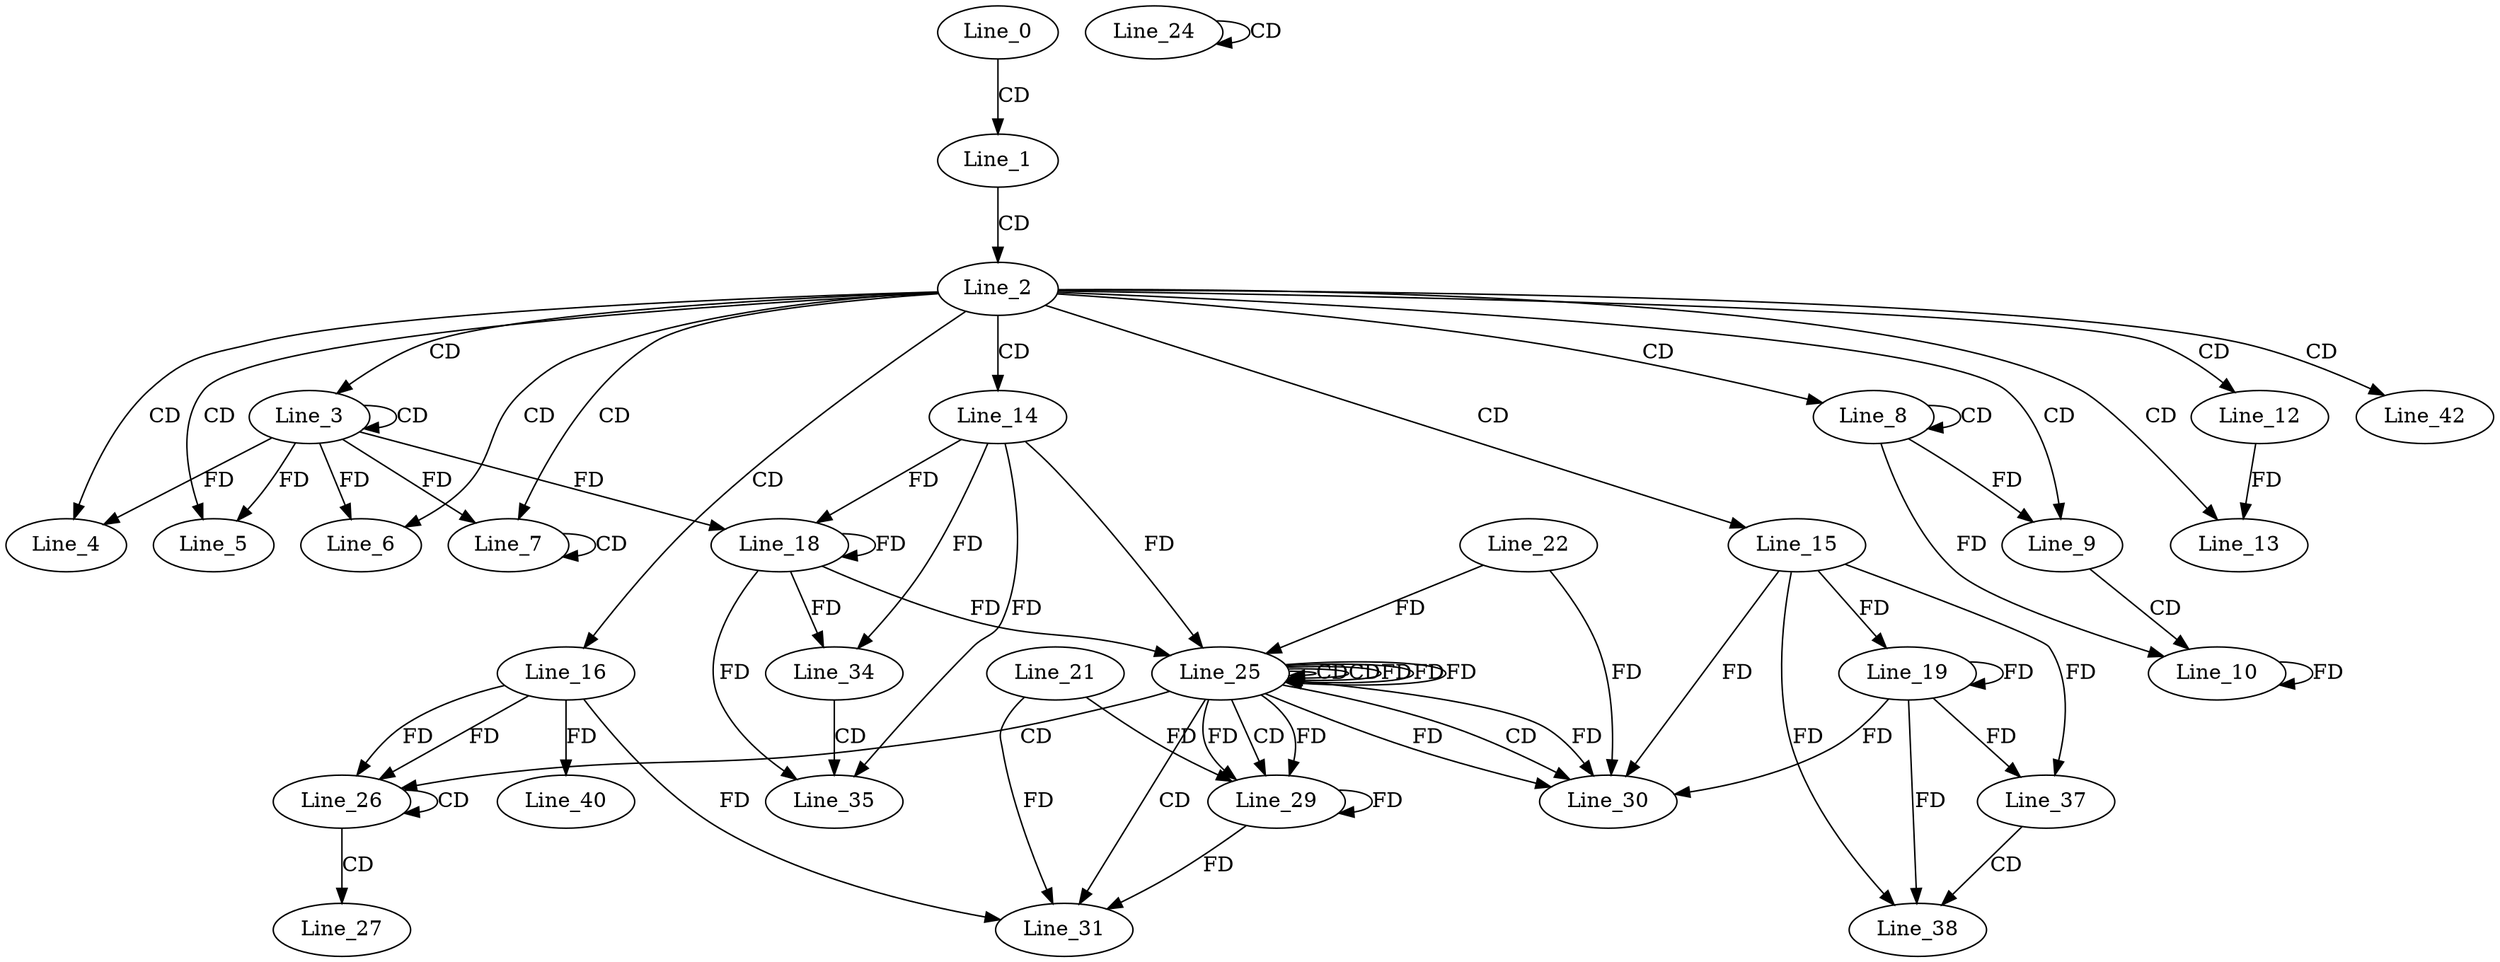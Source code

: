 digraph G {
  Line_0;
  Line_1;
  Line_2;
  Line_3;
  Line_3;
  Line_4;
  Line_5;
  Line_6;
  Line_7;
  Line_7;
  Line_8;
  Line_8;
  Line_9;
  Line_10;
  Line_12;
  Line_13;
  Line_14;
  Line_15;
  Line_16;
  Line_18;
  Line_18;
  Line_19;
  Line_24;
  Line_24;
  Line_25;
  Line_25;
  Line_25;
  Line_25;
  Line_22;
  Line_25;
  Line_25;
  Line_26;
  Line_26;
  Line_27;
  Line_29;
  Line_21;
  Line_30;
  Line_31;
  Line_34;
  Line_35;
  Line_37;
  Line_38;
  Line_40;
  Line_42;
  Line_0 -> Line_1 [ label="CD" ];
  Line_1 -> Line_2 [ label="CD" ];
  Line_2 -> Line_3 [ label="CD" ];
  Line_3 -> Line_3 [ label="CD" ];
  Line_2 -> Line_4 [ label="CD" ];
  Line_3 -> Line_4 [ label="FD" ];
  Line_2 -> Line_5 [ label="CD" ];
  Line_3 -> Line_5 [ label="FD" ];
  Line_2 -> Line_6 [ label="CD" ];
  Line_3 -> Line_6 [ label="FD" ];
  Line_2 -> Line_7 [ label="CD" ];
  Line_7 -> Line_7 [ label="CD" ];
  Line_3 -> Line_7 [ label="FD" ];
  Line_2 -> Line_8 [ label="CD" ];
  Line_8 -> Line_8 [ label="CD" ];
  Line_2 -> Line_9 [ label="CD" ];
  Line_8 -> Line_9 [ label="FD" ];
  Line_9 -> Line_10 [ label="CD" ];
  Line_8 -> Line_10 [ label="FD" ];
  Line_10 -> Line_10 [ label="FD" ];
  Line_2 -> Line_12 [ label="CD" ];
  Line_2 -> Line_13 [ label="CD" ];
  Line_12 -> Line_13 [ label="FD" ];
  Line_2 -> Line_14 [ label="CD" ];
  Line_2 -> Line_15 [ label="CD" ];
  Line_2 -> Line_16 [ label="CD" ];
  Line_14 -> Line_18 [ label="FD" ];
  Line_18 -> Line_18 [ label="FD" ];
  Line_3 -> Line_18 [ label="FD" ];
  Line_15 -> Line_19 [ label="FD" ];
  Line_19 -> Line_19 [ label="FD" ];
  Line_24 -> Line_24 [ label="CD" ];
  Line_25 -> Line_25 [ label="CD" ];
  Line_25 -> Line_25 [ label="CD" ];
  Line_14 -> Line_25 [ label="FD" ];
  Line_18 -> Line_25 [ label="FD" ];
  Line_22 -> Line_25 [ label="FD" ];
  Line_25 -> Line_25 [ label="FD" ];
  Line_25 -> Line_26 [ label="CD" ];
  Line_16 -> Line_26 [ label="FD" ];
  Line_26 -> Line_26 [ label="CD" ];
  Line_16 -> Line_26 [ label="FD" ];
  Line_26 -> Line_27 [ label="CD" ];
  Line_25 -> Line_29 [ label="CD" ];
  Line_29 -> Line_29 [ label="FD" ];
  Line_21 -> Line_29 [ label="FD" ];
  Line_25 -> Line_29 [ label="FD" ];
  Line_25 -> Line_29 [ label="FD" ];
  Line_25 -> Line_30 [ label="CD" ];
  Line_15 -> Line_30 [ label="FD" ];
  Line_19 -> Line_30 [ label="FD" ];
  Line_22 -> Line_30 [ label="FD" ];
  Line_25 -> Line_30 [ label="FD" ];
  Line_25 -> Line_30 [ label="FD" ];
  Line_25 -> Line_31 [ label="CD" ];
  Line_16 -> Line_31 [ label="FD" ];
  Line_29 -> Line_31 [ label="FD" ];
  Line_21 -> Line_31 [ label="FD" ];
  Line_14 -> Line_34 [ label="FD" ];
  Line_18 -> Line_34 [ label="FD" ];
  Line_34 -> Line_35 [ label="CD" ];
  Line_14 -> Line_35 [ label="FD" ];
  Line_18 -> Line_35 [ label="FD" ];
  Line_15 -> Line_37 [ label="FD" ];
  Line_19 -> Line_37 [ label="FD" ];
  Line_37 -> Line_38 [ label="CD" ];
  Line_15 -> Line_38 [ label="FD" ];
  Line_19 -> Line_38 [ label="FD" ];
  Line_16 -> Line_40 [ label="FD" ];
  Line_2 -> Line_42 [ label="CD" ];
  Line_25 -> Line_25 [ label="FD" ];
  Line_25 -> Line_25 [ label="FD" ];
}
